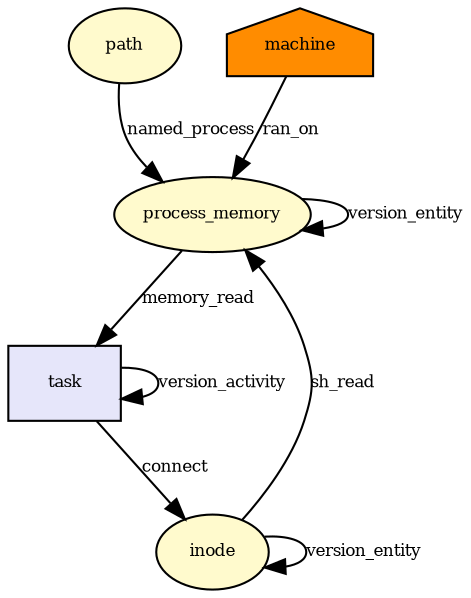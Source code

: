 digraph RGL__DirectedAdjacencyGraph {path[fontsize = 8,label = path,shape = ellipse, fillcolor="#fffacd", style = filled]

process_memory[fontsize = 8,label = process_memory,shape = ellipse, fillcolor="#fffacd", style = filled]

path -> process_memory[fontsize = 8,label = named_process]

machine[fontsize = 8,label = machine,shape = house, fillcolor="#ff8c00", style = filled]

machine -> process_memory[fontsize = 8,label = ran_on]

task[fontsize = 8,label = task,shape = rectangle, fillcolor="#e6e6fa", style = filled]

process_memory -> task[fontsize = 8,label = memory_read]

inode[fontsize = 8,label = inode,shape = ellipse, fillcolor="#fffacd", style = filled]

task -> inode[fontsize = 8,label = connect]

task -> task[fontsize = 8,label = version_activity]

inode -> inode[fontsize = 8,label = version_entity]

inode -> process_memory[fontsize = 8,label = sh_read]

process_memory -> process_memory[fontsize = 8,label = version_entity]

}